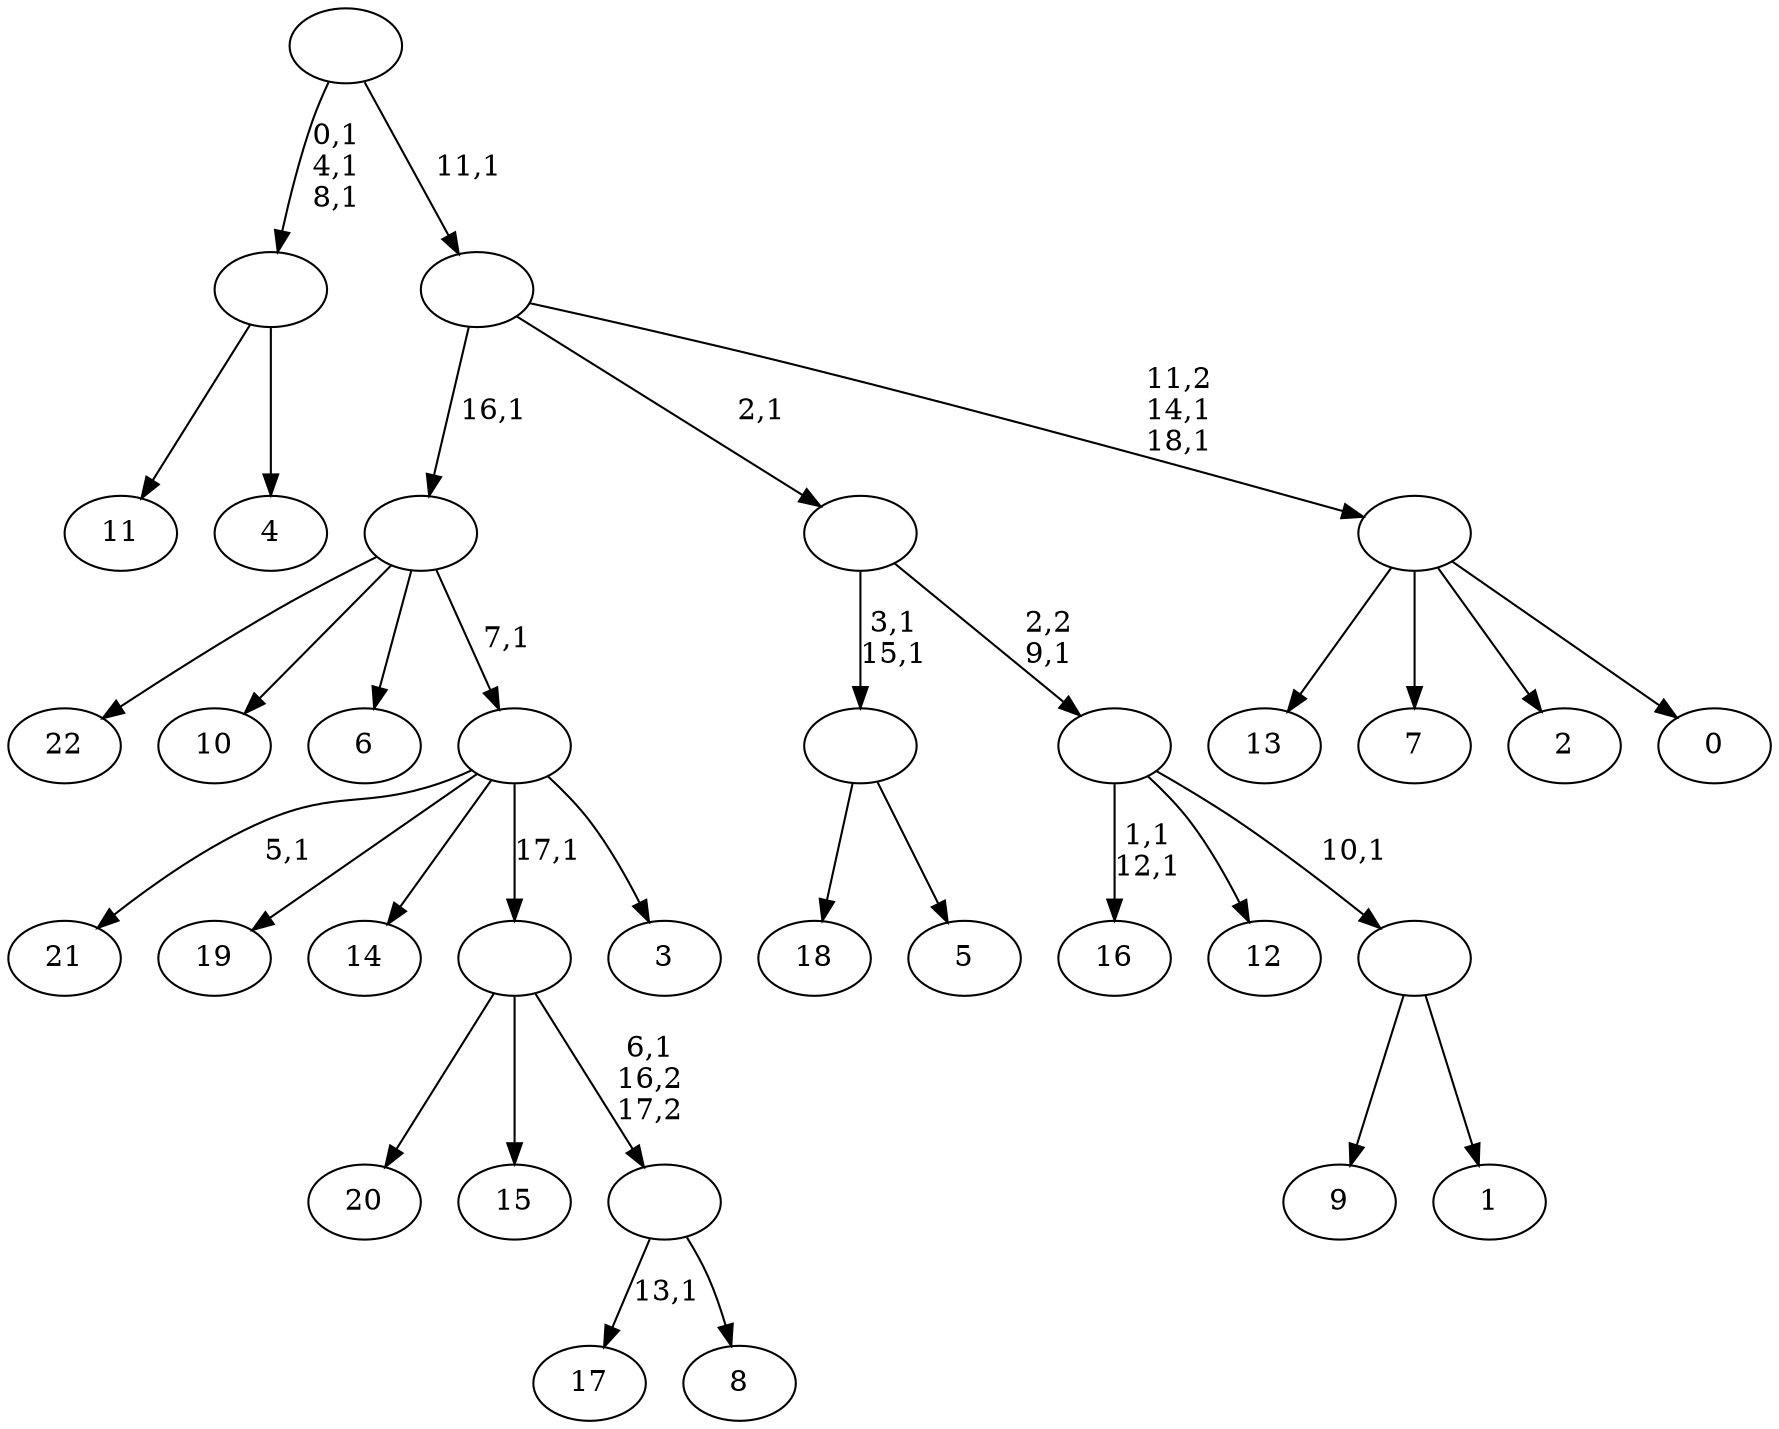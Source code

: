digraph T {
	42 [label="22"]
	41 [label="21"]
	39 [label="20"]
	38 [label="19"]
	37 [label="18"]
	36 [label="17"]
	34 [label="16"]
	31 [label="15"]
	30 [label="14"]
	29 [label="13"]
	28 [label="12"]
	27 [label="11"]
	26 [label="10"]
	25 [label="9"]
	24 [label="8"]
	23 [label=""]
	22 [label=""]
	21 [label="7"]
	20 [label="6"]
	19 [label="5"]
	18 [label=""]
	16 [label="4"]
	15 [label=""]
	12 [label="3"]
	11 [label=""]
	10 [label=""]
	9 [label="2"]
	8 [label="1"]
	7 [label=""]
	6 [label=""]
	5 [label=""]
	4 [label="0"]
	3 [label=""]
	1 [label=""]
	0 [label=""]
	23 -> 36 [label="13,1"]
	23 -> 24 [label=""]
	22 -> 39 [label=""]
	22 -> 31 [label=""]
	22 -> 23 [label="6,1\n16,2\n17,2"]
	18 -> 37 [label=""]
	18 -> 19 [label=""]
	15 -> 27 [label=""]
	15 -> 16 [label=""]
	11 -> 41 [label="5,1"]
	11 -> 38 [label=""]
	11 -> 30 [label=""]
	11 -> 22 [label="17,1"]
	11 -> 12 [label=""]
	10 -> 42 [label=""]
	10 -> 26 [label=""]
	10 -> 20 [label=""]
	10 -> 11 [label="7,1"]
	7 -> 25 [label=""]
	7 -> 8 [label=""]
	6 -> 34 [label="1,1\n12,1"]
	6 -> 28 [label=""]
	6 -> 7 [label="10,1"]
	5 -> 18 [label="3,1\n15,1"]
	5 -> 6 [label="2,2\n9,1"]
	3 -> 29 [label=""]
	3 -> 21 [label=""]
	3 -> 9 [label=""]
	3 -> 4 [label=""]
	1 -> 3 [label="11,2\n14,1\n18,1"]
	1 -> 10 [label="16,1"]
	1 -> 5 [label="2,1"]
	0 -> 15 [label="0,1\n4,1\n8,1"]
	0 -> 1 [label="11,1"]
}
